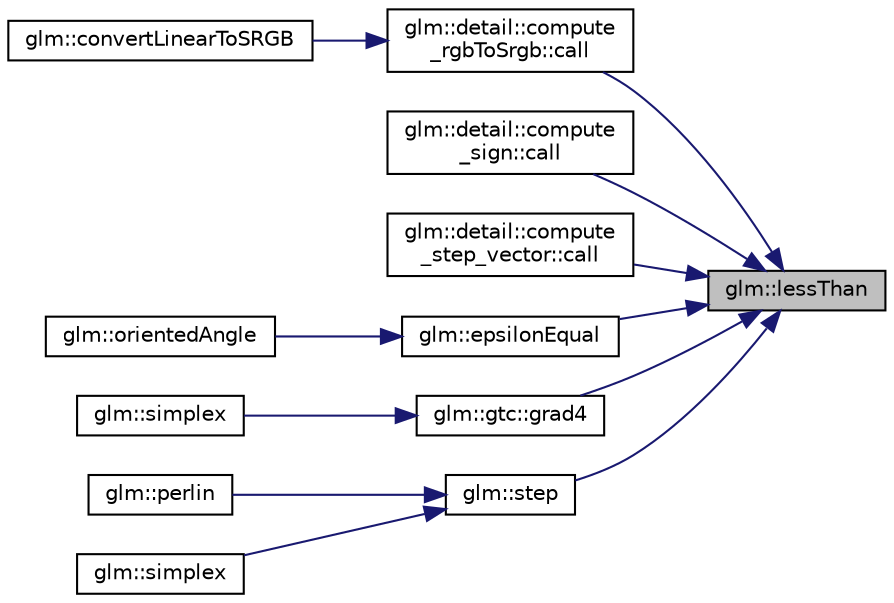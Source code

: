 digraph "glm::lessThan"
{
 // LATEX_PDF_SIZE
  edge [fontname="Helvetica",fontsize="10",labelfontname="Helvetica",labelfontsize="10"];
  node [fontname="Helvetica",fontsize="10",shape=record];
  rankdir="RL";
  Node1 [label="glm::lessThan",height=0.2,width=0.4,color="black", fillcolor="grey75", style="filled", fontcolor="black",tooltip=" "];
  Node1 -> Node2 [dir="back",color="midnightblue",fontsize="10",style="solid",fontname="Helvetica"];
  Node2 [label="glm::detail::compute\l_rgbToSrgb::call",height=0.2,width=0.4,color="black", fillcolor="white", style="filled",URL="$structglm_1_1detail_1_1compute__rgb_to_srgb.html#a641d15ac773c5b20ad9917ec0ea2974c",tooltip=" "];
  Node2 -> Node3 [dir="back",color="midnightblue",fontsize="10",style="solid",fontname="Helvetica"];
  Node3 [label="glm::convertLinearToSRGB",height=0.2,width=0.4,color="black", fillcolor="white", style="filled",URL="$group__gtc__color__space.html#gad813dcd99644cafc775e83d6504ccb93",tooltip=" "];
  Node1 -> Node4 [dir="back",color="midnightblue",fontsize="10",style="solid",fontname="Helvetica"];
  Node4 [label="glm::detail::compute\l_sign::call",height=0.2,width=0.4,color="black", fillcolor="white", style="filled",URL="$structglm_1_1detail_1_1compute__sign.html#a7025aafb1ca04169c5a0930e61a5cdbf",tooltip=" "];
  Node1 -> Node5 [dir="back",color="midnightblue",fontsize="10",style="solid",fontname="Helvetica"];
  Node5 [label="glm::detail::compute\l_step_vector::call",height=0.2,width=0.4,color="black", fillcolor="white", style="filled",URL="$structglm_1_1detail_1_1compute__step__vector.html#a4ee392cb63cb279a55f5ca3cb5d4a392",tooltip=" "];
  Node1 -> Node6 [dir="back",color="midnightblue",fontsize="10",style="solid",fontname="Helvetica"];
  Node6 [label="glm::epsilonEqual",height=0.2,width=0.4,color="black", fillcolor="white", style="filled",URL="$group__gtc__epsilon.html#gaca9443f217dc36587624247245522331",tooltip=" "];
  Node6 -> Node7 [dir="back",color="midnightblue",fontsize="10",style="solid",fontname="Helvetica"];
  Node7 [label="glm::orientedAngle",height=0.2,width=0.4,color="black", fillcolor="white", style="filled",URL="$group__gtx__vector__angle.html#ga82a19d474be13c92c7b10caab42a5a72",tooltip=" "];
  Node1 -> Node8 [dir="back",color="midnightblue",fontsize="10",style="solid",fontname="Helvetica"];
  Node8 [label="glm::gtc::grad4",height=0.2,width=0.4,color="black", fillcolor="white", style="filled",URL="$namespaceglm_1_1gtc.html#a5c4a3d973c67fd78ab6bc8f993d172ac",tooltip=" "];
  Node8 -> Node9 [dir="back",color="midnightblue",fontsize="10",style="solid",fontname="Helvetica"];
  Node9 [label="glm::simplex",height=0.2,width=0.4,color="black", fillcolor="white", style="filled",URL="$namespaceglm.html#a302e8f4466cd88ebd9581e67c8368254",tooltip=" "];
  Node1 -> Node10 [dir="back",color="midnightblue",fontsize="10",style="solid",fontname="Helvetica"];
  Node10 [label="glm::step",height=0.2,width=0.4,color="black", fillcolor="white", style="filled",URL="$group__core__func__common.html#ga015a1261ff23e12650211aa872863cce",tooltip=" "];
  Node10 -> Node11 [dir="back",color="midnightblue",fontsize="10",style="solid",fontname="Helvetica"];
  Node11 [label="glm::perlin",height=0.2,width=0.4,color="black", fillcolor="white", style="filled",URL="$namespaceglm.html#a86c5aa2c23b2d0f62d3399ac024bc089",tooltip=" "];
  Node10 -> Node12 [dir="back",color="midnightblue",fontsize="10",style="solid",fontname="Helvetica"];
  Node12 [label="glm::simplex",height=0.2,width=0.4,color="black", fillcolor="white", style="filled",URL="$namespaceglm.html#ad251ced23dfd0c991b7e06b5a398dfe5",tooltip=" "];
}
